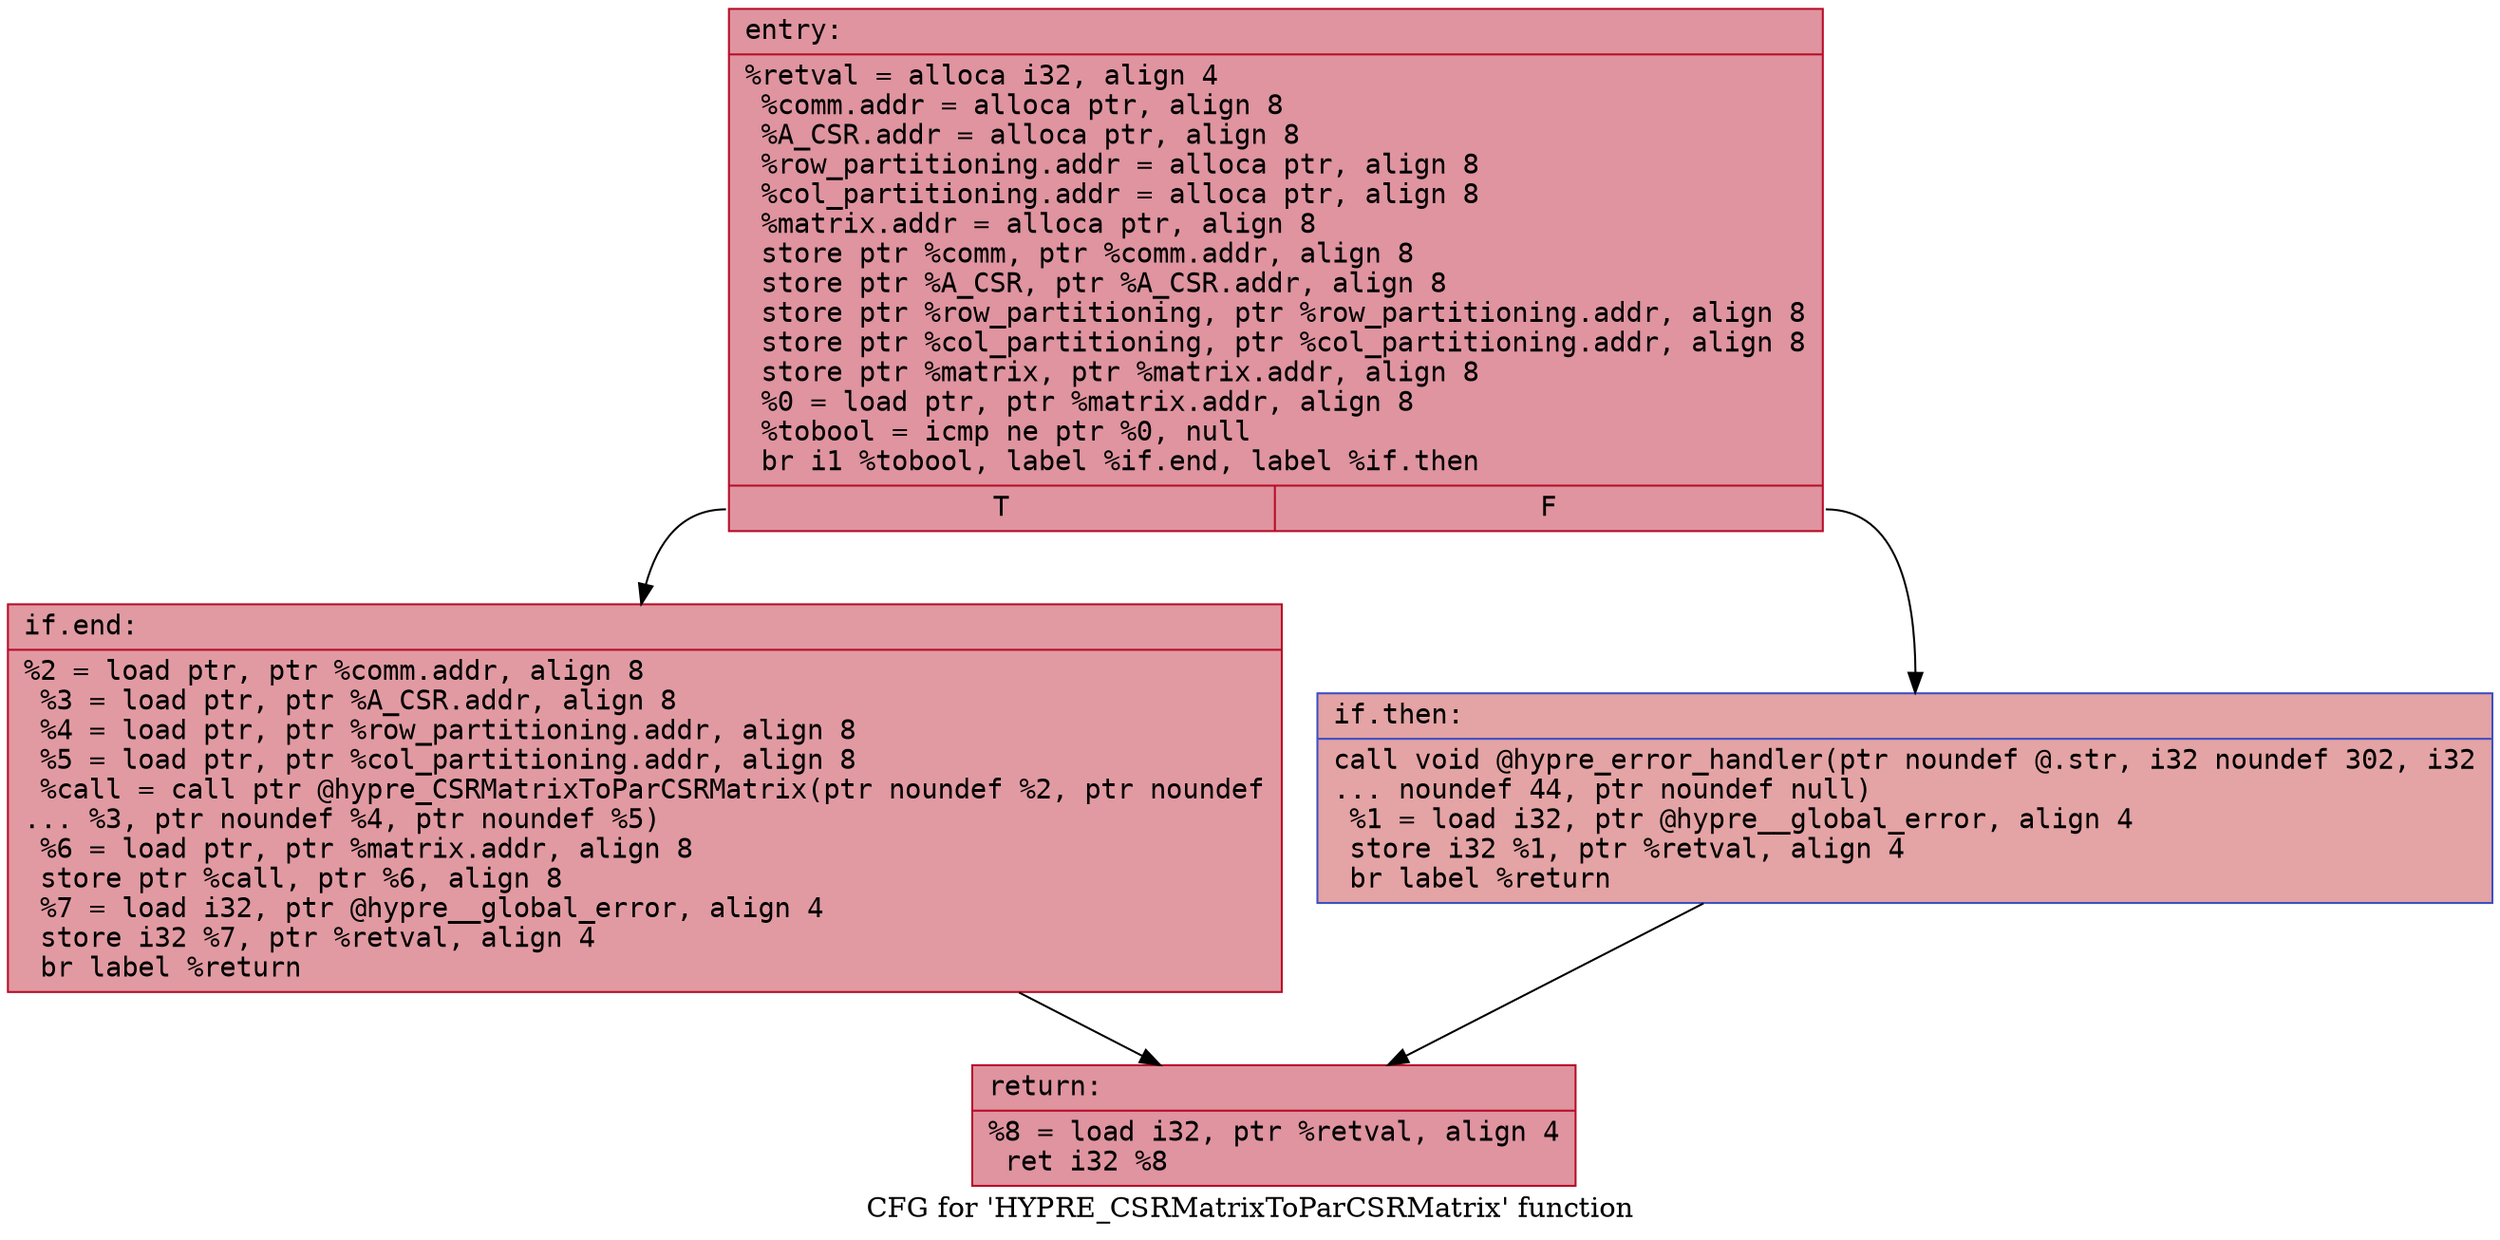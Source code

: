 digraph "CFG for 'HYPRE_CSRMatrixToParCSRMatrix' function" {
	label="CFG for 'HYPRE_CSRMatrixToParCSRMatrix' function";

	Node0x562ae1c74cc0 [shape=record,color="#b70d28ff", style=filled, fillcolor="#b70d2870" fontname="Courier",label="{entry:\l|  %retval = alloca i32, align 4\l  %comm.addr = alloca ptr, align 8\l  %A_CSR.addr = alloca ptr, align 8\l  %row_partitioning.addr = alloca ptr, align 8\l  %col_partitioning.addr = alloca ptr, align 8\l  %matrix.addr = alloca ptr, align 8\l  store ptr %comm, ptr %comm.addr, align 8\l  store ptr %A_CSR, ptr %A_CSR.addr, align 8\l  store ptr %row_partitioning, ptr %row_partitioning.addr, align 8\l  store ptr %col_partitioning, ptr %col_partitioning.addr, align 8\l  store ptr %matrix, ptr %matrix.addr, align 8\l  %0 = load ptr, ptr %matrix.addr, align 8\l  %tobool = icmp ne ptr %0, null\l  br i1 %tobool, label %if.end, label %if.then\l|{<s0>T|<s1>F}}"];
	Node0x562ae1c74cc0:s0 -> Node0x562ae1c75470[tooltip="entry -> if.end\nProbability 62.50%" ];
	Node0x562ae1c74cc0:s1 -> Node0x562ae1c754e0[tooltip="entry -> if.then\nProbability 37.50%" ];
	Node0x562ae1c754e0 [shape=record,color="#3d50c3ff", style=filled, fillcolor="#c32e3170" fontname="Courier",label="{if.then:\l|  call void @hypre_error_handler(ptr noundef @.str, i32 noundef 302, i32\l... noundef 44, ptr noundef null)\l  %1 = load i32, ptr @hypre__global_error, align 4\l  store i32 %1, ptr %retval, align 4\l  br label %return\l}"];
	Node0x562ae1c754e0 -> Node0x562ae1c76320[tooltip="if.then -> return\nProbability 100.00%" ];
	Node0x562ae1c75470 [shape=record,color="#b70d28ff", style=filled, fillcolor="#bb1b2c70" fontname="Courier",label="{if.end:\l|  %2 = load ptr, ptr %comm.addr, align 8\l  %3 = load ptr, ptr %A_CSR.addr, align 8\l  %4 = load ptr, ptr %row_partitioning.addr, align 8\l  %5 = load ptr, ptr %col_partitioning.addr, align 8\l  %call = call ptr @hypre_CSRMatrixToParCSRMatrix(ptr noundef %2, ptr noundef\l... %3, ptr noundef %4, ptr noundef %5)\l  %6 = load ptr, ptr %matrix.addr, align 8\l  store ptr %call, ptr %6, align 8\l  %7 = load i32, ptr @hypre__global_error, align 4\l  store i32 %7, ptr %retval, align 4\l  br label %return\l}"];
	Node0x562ae1c75470 -> Node0x562ae1c76320[tooltip="if.end -> return\nProbability 100.00%" ];
	Node0x562ae1c76320 [shape=record,color="#b70d28ff", style=filled, fillcolor="#b70d2870" fontname="Courier",label="{return:\l|  %8 = load i32, ptr %retval, align 4\l  ret i32 %8\l}"];
}
